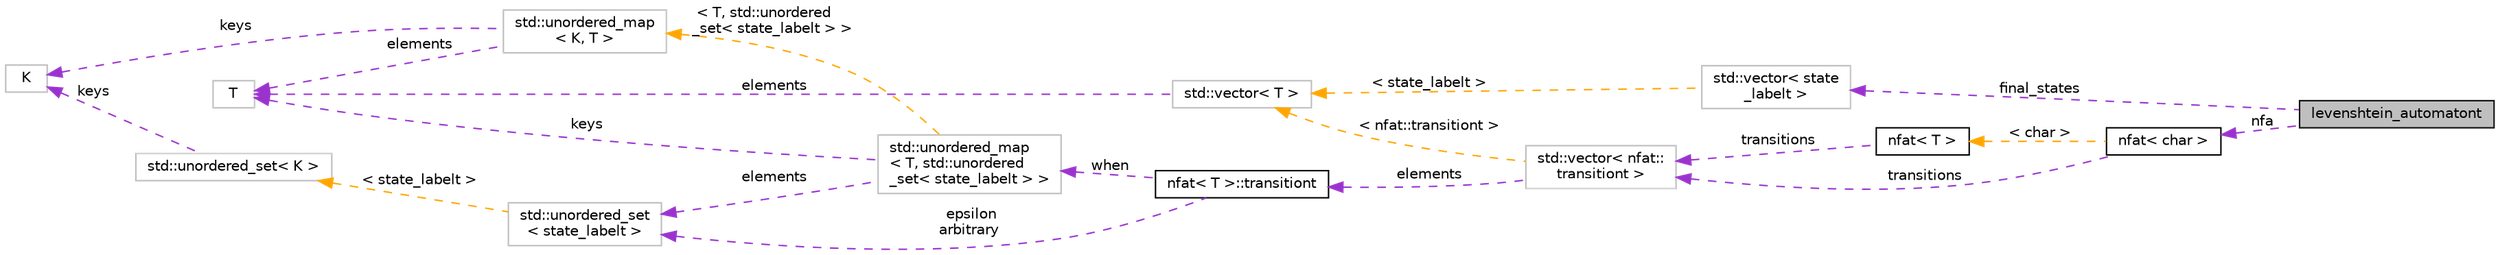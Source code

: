 digraph "levenshtein_automatont"
{
 // LATEX_PDF_SIZE
  bgcolor="transparent";
  edge [fontname="Helvetica",fontsize="10",labelfontname="Helvetica",labelfontsize="10"];
  node [fontname="Helvetica",fontsize="10",shape=record];
  rankdir="LR";
  Node1 [label="levenshtein_automatont",height=0.2,width=0.4,color="black", fillcolor="grey75", style="filled", fontcolor="black",tooltip="Simple automaton that can detect whether a string can be transformed into another with a limited numb..."];
  Node2 -> Node1 [dir="back",color="darkorchid3",fontsize="10",style="dashed",label=" final_states" ,fontname="Helvetica"];
  Node2 [label="std::vector\< state\l_labelt \>",height=0.2,width=0.4,color="grey75",tooltip=" "];
  Node3 -> Node2 [dir="back",color="orange",fontsize="10",style="dashed",label=" \< state_labelt \>" ,fontname="Helvetica"];
  Node3 [label="std::vector\< T \>",height=0.2,width=0.4,color="grey75",tooltip="STL class."];
  Node4 -> Node3 [dir="back",color="darkorchid3",fontsize="10",style="dashed",label=" elements" ,fontname="Helvetica"];
  Node4 [label="T",height=0.2,width=0.4,color="grey75",tooltip=" "];
  Node5 -> Node1 [dir="back",color="darkorchid3",fontsize="10",style="dashed",label=" nfa" ,fontname="Helvetica"];
  Node5 [label="nfat\< char \>",height=0.2,width=0.4,color="black",URL="$structnfat.html",tooltip=" "];
  Node6 -> Node5 [dir="back",color="darkorchid3",fontsize="10",style="dashed",label=" transitions" ,fontname="Helvetica"];
  Node6 [label="std::vector\< nfat::\ltransitiont \>",height=0.2,width=0.4,color="grey75",tooltip=" "];
  Node7 -> Node6 [dir="back",color="darkorchid3",fontsize="10",style="dashed",label=" elements" ,fontname="Helvetica"];
  Node7 [label="nfat\< T \>::transitiont",height=0.2,width=0.4,color="black",URL="$structnfat_1_1transitiont.html",tooltip=" "];
  Node8 -> Node7 [dir="back",color="darkorchid3",fontsize="10",style="dashed",label=" when" ,fontname="Helvetica"];
  Node8 [label="std::unordered_map\l\< T, std::unordered\l_set\< state_labelt \> \>",height=0.2,width=0.4,color="grey75",tooltip=" "];
  Node9 -> Node8 [dir="back",color="darkorchid3",fontsize="10",style="dashed",label=" elements" ,fontname="Helvetica"];
  Node9 [label="std::unordered_set\l\< state_labelt \>",height=0.2,width=0.4,color="grey75",tooltip=" "];
  Node10 -> Node9 [dir="back",color="orange",fontsize="10",style="dashed",label=" \< state_labelt \>" ,fontname="Helvetica"];
  Node10 [label="std::unordered_set\< K \>",height=0.2,width=0.4,color="grey75",tooltip="STL class."];
  Node11 -> Node10 [dir="back",color="darkorchid3",fontsize="10",style="dashed",label=" keys" ,fontname="Helvetica"];
  Node11 [label="K",height=0.2,width=0.4,color="grey75",tooltip=" "];
  Node4 -> Node8 [dir="back",color="darkorchid3",fontsize="10",style="dashed",label=" keys" ,fontname="Helvetica"];
  Node12 -> Node8 [dir="back",color="orange",fontsize="10",style="dashed",label=" \< T, std::unordered\l_set\< state_labelt \> \>" ,fontname="Helvetica"];
  Node12 [label="std::unordered_map\l\< K, T \>",height=0.2,width=0.4,color="grey75",tooltip="STL class."];
  Node11 -> Node12 [dir="back",color="darkorchid3",fontsize="10",style="dashed",label=" keys" ,fontname="Helvetica"];
  Node4 -> Node12 [dir="back",color="darkorchid3",fontsize="10",style="dashed",label=" elements" ,fontname="Helvetica"];
  Node9 -> Node7 [dir="back",color="darkorchid3",fontsize="10",style="dashed",label=" epsilon\narbitrary" ,fontname="Helvetica"];
  Node3 -> Node6 [dir="back",color="orange",fontsize="10",style="dashed",label=" \< nfat::transitiont \>" ,fontname="Helvetica"];
  Node13 -> Node5 [dir="back",color="orange",fontsize="10",style="dashed",label=" \< char \>" ,fontname="Helvetica"];
  Node13 [label="nfat\< T \>",height=0.2,width=0.4,color="black",URL="$structnfat.html",tooltip="Very simple NFA implementation Not super performant, but should be good enough for our purposes."];
  Node6 -> Node13 [dir="back",color="darkorchid3",fontsize="10",style="dashed",label=" transitions" ,fontname="Helvetica"];
}
